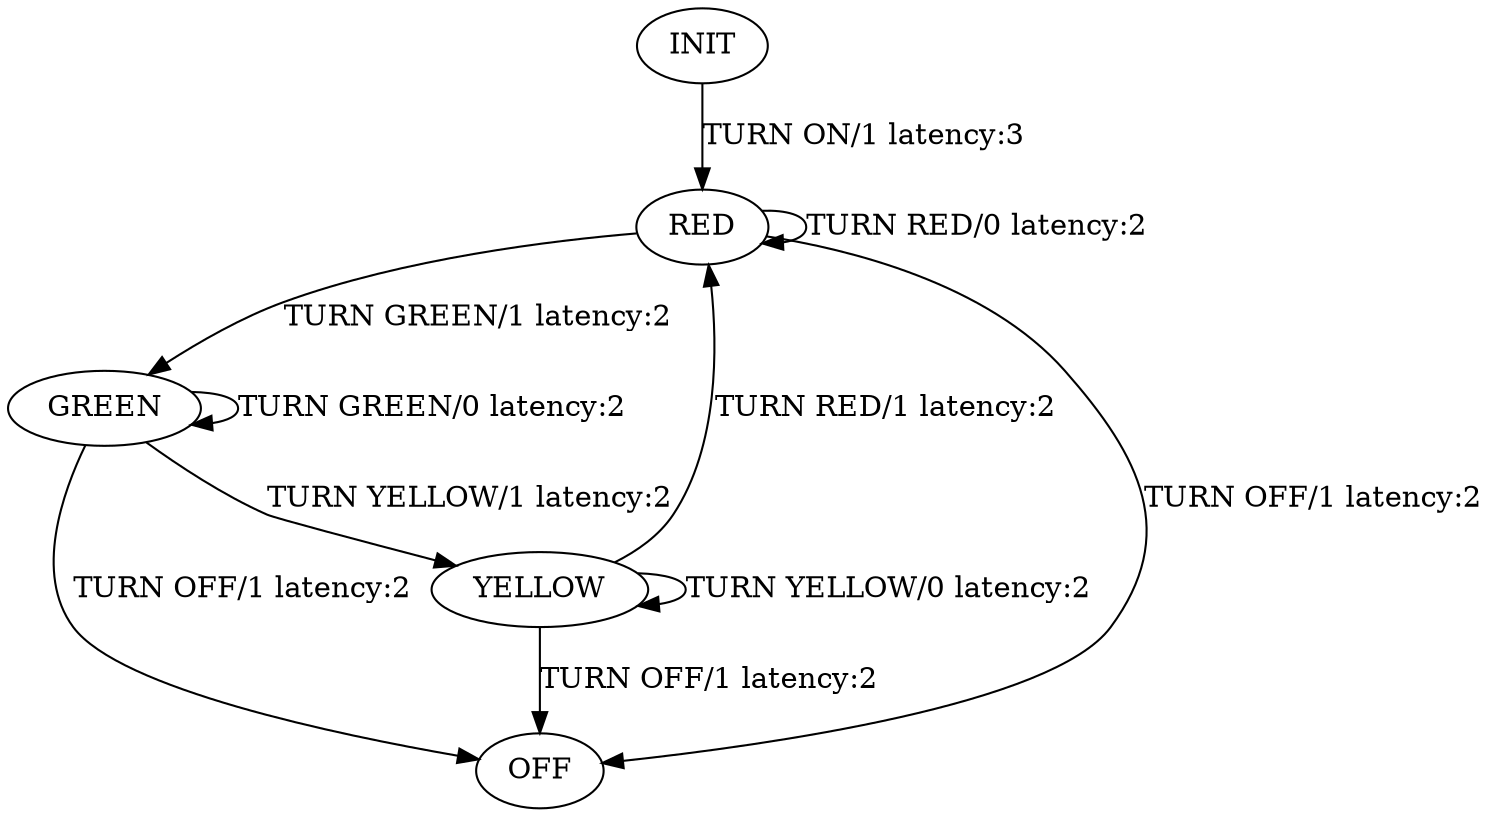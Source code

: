 digraph test_picture {
	INIT [label=INIT]
	RED [label=RED]
	GREEN [label=GREEN]
	YELLOW [label=YELLOW]
	OFF [label=OFF]
	INIT -> RED [label="TURN ON/1 latency:3"]
	RED -> GREEN [label="TURN GREEN/1 latency:2"]
	GREEN -> YELLOW [label="TURN YELLOW/1 latency:2"]
	YELLOW -> RED [label="TURN RED/1 latency:2"]
	RED -> RED [label="TURN RED/0 latency:2"]
	GREEN -> GREEN [label="TURN GREEN/0 latency:2"]
	YELLOW -> YELLOW [label="TURN YELLOW/0 latency:2"]
	RED -> OFF [label="TURN OFF/1 latency:2"]
	GREEN -> OFF [label="TURN OFF/1 latency:2"]
	YELLOW -> OFF [label="TURN OFF/1 latency:2"]
}
